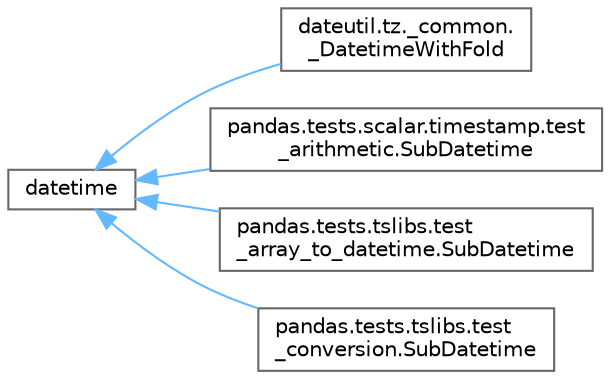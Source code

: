 digraph "Graphical Class Hierarchy"
{
 // LATEX_PDF_SIZE
  bgcolor="transparent";
  edge [fontname=Helvetica,fontsize=10,labelfontname=Helvetica,labelfontsize=10];
  node [fontname=Helvetica,fontsize=10,shape=box,height=0.2,width=0.4];
  rankdir="LR";
  Node0 [id="Node000000",label="datetime",height=0.2,width=0.4,color="grey40", fillcolor="white", style="filled",URL="$d3/d3c/classdatetime.html",tooltip=" "];
  Node0 -> Node1 [id="edge3346_Node000000_Node000001",dir="back",color="steelblue1",style="solid",tooltip=" "];
  Node1 [id="Node000001",label="dateutil.tz._common.\l_DatetimeWithFold",height=0.2,width=0.4,color="grey40", fillcolor="white", style="filled",URL="$d7/d3a/classdateutil_1_1tz_1_1__common_1_1__DatetimeWithFold.html",tooltip=" "];
  Node0 -> Node2 [id="edge3347_Node000000_Node000002",dir="back",color="steelblue1",style="solid",tooltip=" "];
  Node2 [id="Node000002",label="pandas.tests.scalar.timestamp.test\l_arithmetic.SubDatetime",height=0.2,width=0.4,color="grey40", fillcolor="white", style="filled",URL="$df/dad/classpandas_1_1tests_1_1scalar_1_1timestamp_1_1test__arithmetic_1_1SubDatetime.html",tooltip=" "];
  Node0 -> Node3 [id="edge3348_Node000000_Node000003",dir="back",color="steelblue1",style="solid",tooltip=" "];
  Node3 [id="Node000003",label="pandas.tests.tslibs.test\l_array_to_datetime.SubDatetime",height=0.2,width=0.4,color="grey40", fillcolor="white", style="filled",URL="$d8/da5/classpandas_1_1tests_1_1tslibs_1_1test__array__to__datetime_1_1SubDatetime.html",tooltip=" "];
  Node0 -> Node4 [id="edge3349_Node000000_Node000004",dir="back",color="steelblue1",style="solid",tooltip=" "];
  Node4 [id="Node000004",label="pandas.tests.tslibs.test\l_conversion.SubDatetime",height=0.2,width=0.4,color="grey40", fillcolor="white", style="filled",URL="$df/dd1/classpandas_1_1tests_1_1tslibs_1_1test__conversion_1_1SubDatetime.html",tooltip=" "];
}
